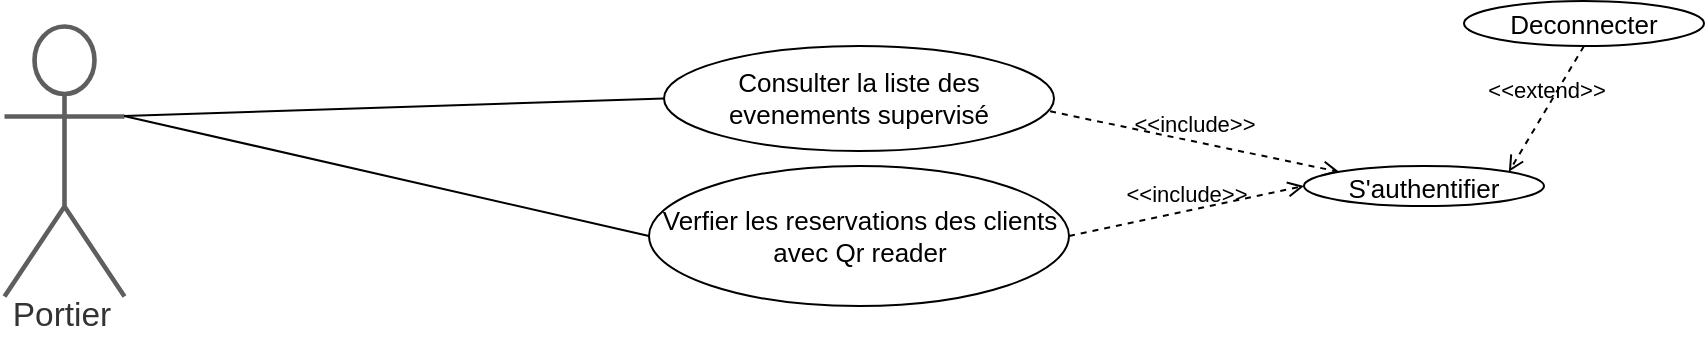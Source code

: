 <mxfile version="20.8.16" type="github">
  <diagram name="Page-1" id="QaAVnieUUXBiS1ZqtGDE">
    <mxGraphModel dx="1932" dy="1727" grid="1" gridSize="10" guides="1" tooltips="1" connect="1" arrows="1" fold="1" page="1" pageScale="1" pageWidth="827" pageHeight="1169" math="0" shadow="0">
      <root>
        <mxCell id="0" />
        <mxCell id="1" parent="0" />
        <mxCell id="Bm8pj45Bsq1OdtgOh6a9-1" style="edgeStyle=none;rounded=0;orthogonalLoop=1;jettySize=auto;html=1;exitX=1;exitY=0.333;exitDx=0;exitDy=0;exitPerimeter=0;entryX=0;entryY=0.5;entryDx=0;entryDy=0;fontSize=18;endArrow=none;endFill=0;" edge="1" parent="1" source="Bm8pj45Bsq1OdtgOh6a9-2" target="Bm8pj45Bsq1OdtgOh6a9-5">
          <mxGeometry relative="1" as="geometry" />
        </mxCell>
        <mxCell id="Bm8pj45Bsq1OdtgOh6a9-2" value="Portier" style="html=1;overflow=block;blockSpacing=1;shape=umlActor;labelPosition=center;verticalLabelPosition=bottom;verticalAlign=top;whiteSpace=nowrap;fontSize=16.7;fontColor=#333333;align=center;spacing=0;strokeColor=#5e5e5e;strokeOpacity=100;rounded=1;absoluteArcSize=1;arcSize=9;strokeWidth=2.3;lucidId=wAitfE4UTxwo;" vertex="1" parent="1">
          <mxGeometry x="-140" y="-90" width="60" height="135" as="geometry" />
        </mxCell>
        <mxCell id="Bm8pj45Bsq1OdtgOh6a9-3" style="rounded=0;orthogonalLoop=1;jettySize=auto;html=1;exitX=0;exitY=0.5;exitDx=0;exitDy=0;entryX=1;entryY=0.333;entryDx=0;entryDy=0;entryPerimeter=0;endArrow=none;endFill=0;" edge="1" parent="1" source="Bm8pj45Bsq1OdtgOh6a9-4" target="Bm8pj45Bsq1OdtgOh6a9-2">
          <mxGeometry relative="1" as="geometry">
            <mxPoint x="-75" y="-15" as="targetPoint" />
          </mxGeometry>
        </mxCell>
        <mxCell id="Bm8pj45Bsq1OdtgOh6a9-4" value="Consulter la liste des evenements supervisé" style="html=1;overflow=block;blockSpacing=1;whiteSpace=wrap;ellipse;fontSize=13;spacing=3.8;strokeColor=default;strokeOpacity=100;rounded=1;absoluteArcSize=1;arcSize=9;strokeWidth=1;lucidId=eDitzyq0~7Tt;" vertex="1" parent="1">
          <mxGeometry x="190" y="-80" width="195" height="52.5" as="geometry" />
        </mxCell>
        <mxCell id="Bm8pj45Bsq1OdtgOh6a9-5" value="Verfier les reservations des clients avec Qr reader" style="html=1;overflow=block;blockSpacing=1;whiteSpace=wrap;ellipse;fontSize=13;spacing=3.8;strokeColor=default;strokeOpacity=100;rounded=1;absoluteArcSize=1;arcSize=9;strokeWidth=1;lucidId=tDitnoB0Gj56;" vertex="1" parent="1">
          <mxGeometry x="182.5" y="-20" width="210" height="70" as="geometry" />
        </mxCell>
        <mxCell id="Bm8pj45Bsq1OdtgOh6a9-6" value="S&#39;authentifier" style="html=1;overflow=block;blockSpacing=1;whiteSpace=wrap;ellipse;fontSize=13;spacing=3.8;strokeColor=default;strokeOpacity=100;rounded=1;absoluteArcSize=1;arcSize=9;strokeWidth=1;lucidId=XvitAHHM73nt;" vertex="1" parent="1">
          <mxGeometry x="510" y="-20" width="120" height="20" as="geometry" />
        </mxCell>
        <mxCell id="Bm8pj45Bsq1OdtgOh6a9-7" value="Deconnecter" style="html=1;overflow=block;blockSpacing=1;whiteSpace=wrap;ellipse;fontSize=13;spacing=3.8;strokeColor=default;strokeOpacity=100;rounded=1;absoluteArcSize=1;arcSize=9;strokeWidth=1;lucidId=XvitmW9DInrr;" vertex="1" parent="1">
          <mxGeometry x="590" y="-102.5" width="120" height="22.5" as="geometry" />
        </mxCell>
        <mxCell id="Bm8pj45Bsq1OdtgOh6a9-8" value="&amp;lt;&amp;lt;include&amp;gt;&amp;gt;" style="html=1;verticalAlign=bottom;labelBackgroundColor=none;endArrow=open;endFill=0;dashed=1;rounded=0;entryX=0;entryY=0;entryDx=0;entryDy=0;exitX=0.99;exitY=0.622;exitDx=0;exitDy=0;exitPerimeter=0;strokeColor=default;strokeWidth=1;" edge="1" parent="1" target="Bm8pj45Bsq1OdtgOh6a9-6" source="Bm8pj45Bsq1OdtgOh6a9-4">
          <mxGeometry width="160" relative="1" as="geometry">
            <mxPoint x="390" y="-10" as="sourcePoint" />
            <mxPoint x="555" y="-20" as="targetPoint" />
          </mxGeometry>
        </mxCell>
        <mxCell id="Bm8pj45Bsq1OdtgOh6a9-9" value="&amp;lt;&amp;lt;include&amp;gt;&amp;gt;" style="html=1;verticalAlign=bottom;labelBackgroundColor=none;endArrow=open;endFill=0;dashed=1;rounded=0;entryX=0;entryY=0.5;entryDx=0;entryDy=0;exitX=1;exitY=0.5;exitDx=0;exitDy=0;strokeColor=default;strokeWidth=1;" edge="1" parent="1" target="Bm8pj45Bsq1OdtgOh6a9-6" source="Bm8pj45Bsq1OdtgOh6a9-5">
          <mxGeometry width="160" relative="1" as="geometry">
            <mxPoint x="445" y="120" as="sourcePoint" />
            <mxPoint x="605" y="109.17" as="targetPoint" />
          </mxGeometry>
        </mxCell>
        <mxCell id="Bm8pj45Bsq1OdtgOh6a9-10" value="&amp;lt;&amp;lt;extend&amp;gt;&amp;gt;" style="html=1;verticalAlign=bottom;labelBackgroundColor=none;endArrow=open;endFill=0;dashed=1;rounded=0;entryX=1;entryY=0;entryDx=0;entryDy=0;exitX=0.5;exitY=1;exitDx=0;exitDy=0;strokeColor=default;strokeWidth=1;" edge="1" parent="1" source="Bm8pj45Bsq1OdtgOh6a9-7" target="Bm8pj45Bsq1OdtgOh6a9-6">
          <mxGeometry width="160" relative="1" as="geometry">
            <mxPoint x="915" y="90" as="sourcePoint" />
            <mxPoint x="1075" y="90" as="targetPoint" />
          </mxGeometry>
        </mxCell>
      </root>
    </mxGraphModel>
  </diagram>
</mxfile>
